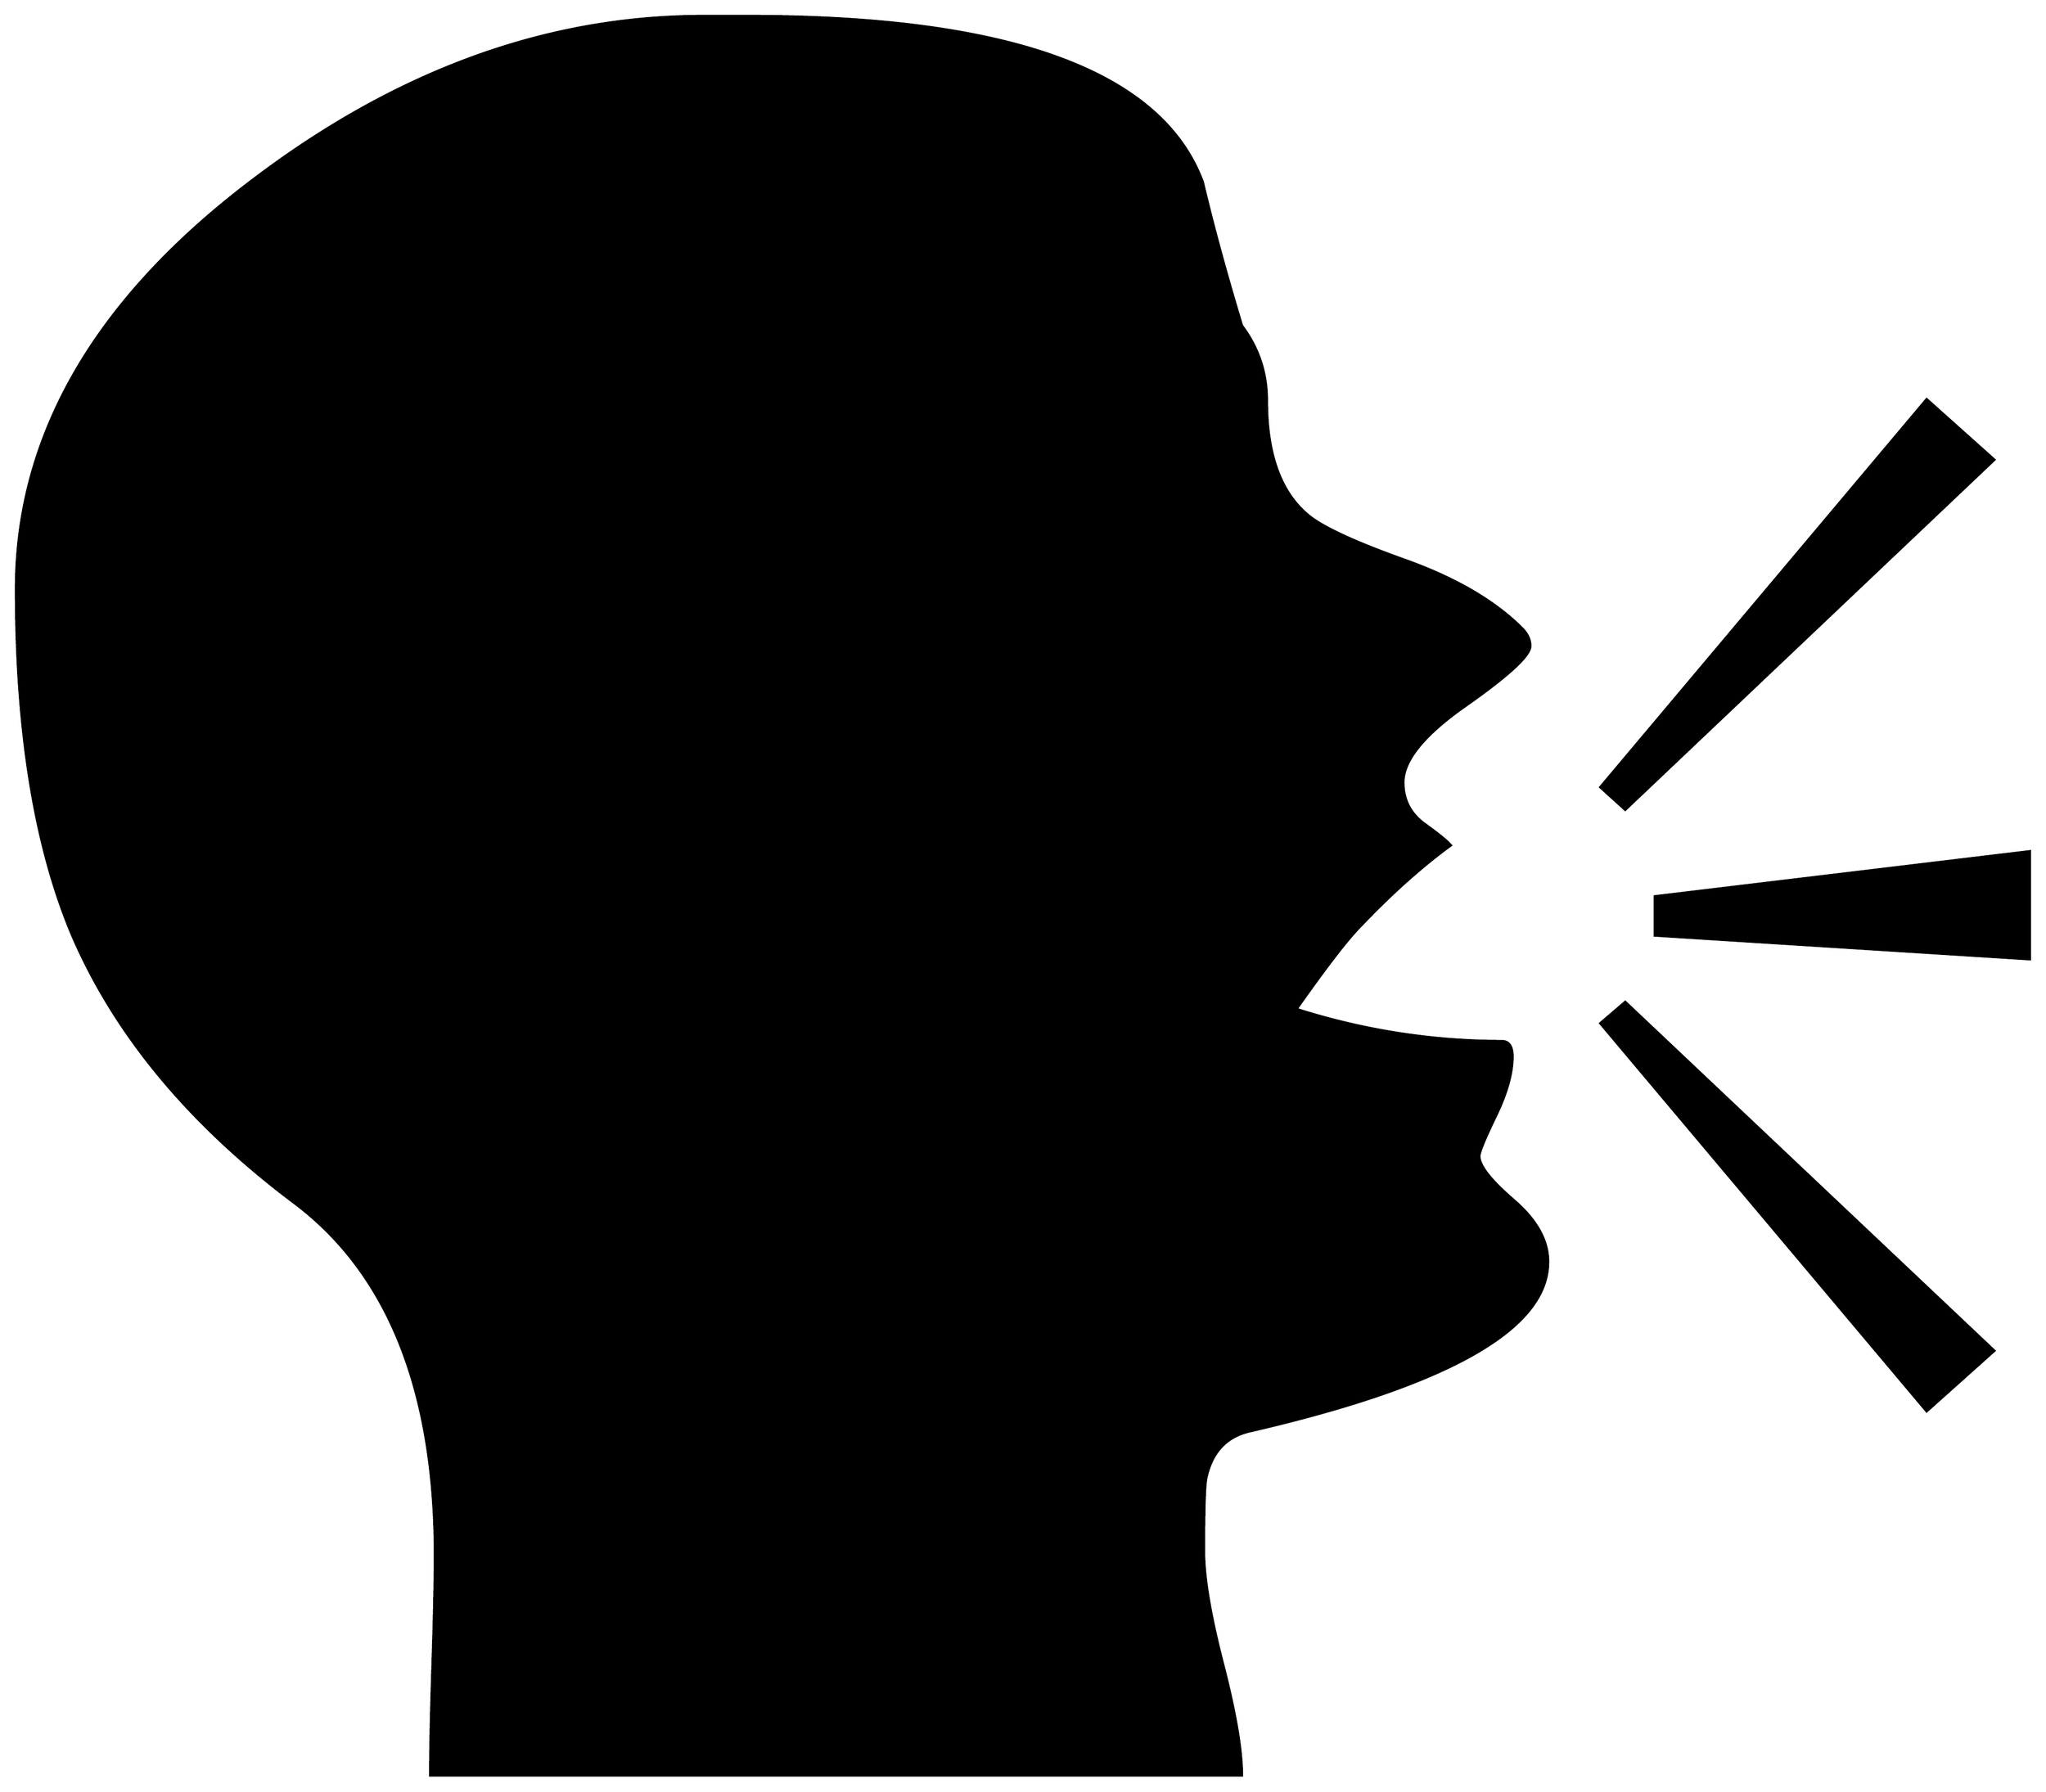 


\begin{tikzpicture}[y=0.80pt, x=0.80pt, yscale=-1.0, xscale=1.0, inner sep=0pt, outer sep=0pt]
\begin{scope}[shift={(100.0,1833.0)},nonzero rule]
  \path[draw=.,fill=.,line width=1.600pt] (1842.0,-1077.0) --
    (1531.0,-782.0) -- (1510.0,-801.0) -- (1785.0,-1128.0) --
    (1842.0,-1077.0) -- cycle(1872.0,-656.0) -- (1556.0,-676.0)
    -- (1556.0,-709.0) -- (1872.0,-747.0) -- (1872.0,-656.0) --
    cycle(1842.0,-326.0) -- (1785.0,-275.0) -- (1510.0,-602.0)
    -- (1531.0,-620.0) -- (1842.0,-326.0) --
    cycle(1466.0,-401.0) .. controls (1466.0,-344.333) and
    (1382.0,-296.667) .. (1214.0,-258.0) .. controls
    (1194.667,-253.333) and (1182.667,-240.333) .. (1178.0,-219.0) ..
    controls (1176.667,-213.0) and (1176.0,-192.333) ..
    (1176.0,-157.0) .. controls (1176.0,-135.0) and
    (1181.333,-103.333) .. (1192.0,-62.0) .. controls (1202.667,-20.667)
    and (1208.0,10.667) .. (1208.0,32.0) -- (524.0,32.0) ..
    controls (524.0,11.333) and (524.667,-19.667) .. (526.0,-61.0) ..
    controls (527.333,-102.333) and (528.0,-133.333) .. (528.0,-154.0)
    .. controls (528.0,-292.667) and (488.333,-391.667) ..
    (409.0,-451.0) .. controls (320.333,-517.667) and (258.0,-593.0)
    .. (222.0,-677.0) .. controls (190.667,-751.667) and
    (175.0,-848.667) .. (175.0,-968.0) .. controls (175.0,-1096.667)
    and (240.667,-1211.0) .. (372.0,-1311.0) .. controls
    (494.0,-1404.333) and (621.333,-1451.0) .. (754.0,-1451.0) --
    (793.0,-1451.0) .. controls (1013.0,-1451.0) and
    (1140.333,-1404.333) .. (1175.0,-1311.0) .. controls
    (1183.667,-1274.333) and (1194.667,-1234.0) .. (1208.0,-1190.0) ..
    controls (1222.0,-1171.333) and (1229.0,-1150.333) ..
    (1229.0,-1127.0) .. controls (1229.0,-1082.333) and
    (1240.333,-1050.333) .. (1263.0,-1031.0) .. controls
    (1274.333,-1021.0) and (1301.333,-1008.333) .. (1344.0,-993.0) ..
    controls (1387.333,-977.667) and (1420.667,-958.333) ..
    (1444.0,-935.0) .. controls (1448.667,-930.333) and
    (1451.0,-925.333) .. (1451.0,-920.0) .. controls
    (1451.0,-912.0) and (1433.0,-895.333) .. (1397.0,-870.0) ..
    controls (1361.667,-845.333) and (1344.0,-823.667) ..
    (1344.0,-805.0) .. controls (1344.0,-790.333) and
    (1350.0,-778.667) .. (1362.0,-770.0) .. controls
    (1374.0,-761.333) and (1381.333,-755.333) .. (1384.0,-752.0) ..
    controls (1359.333,-734.0) and (1334.0,-711.333) ..
    (1308.0,-684.0) .. controls (1297.333,-673.333) and
    (1279.333,-650.0) .. (1254.0,-614.0) .. controls
    (1310.667,-596.0) and (1368.333,-587.0) .. (1427.0,-587.0) ..
    controls (1433.0,-587.0) and (1436.0,-582.667) ..
    (1436.0,-574.0) .. controls (1436.0,-560.0) and
    (1431.333,-543.333) .. (1422.0,-524.0) .. controls
    (1412.667,-504.667) and (1408.0,-493.333) .. (1408.0,-490.0) ..
    controls (1408.0,-482.0) and (1417.667,-469.667) ..
    (1437.0,-453.0) .. controls (1456.333,-436.333) and
    (1466.0,-419.0) .. (1466.0,-401.0) -- cycle;
\end{scope}

\end{tikzpicture}

